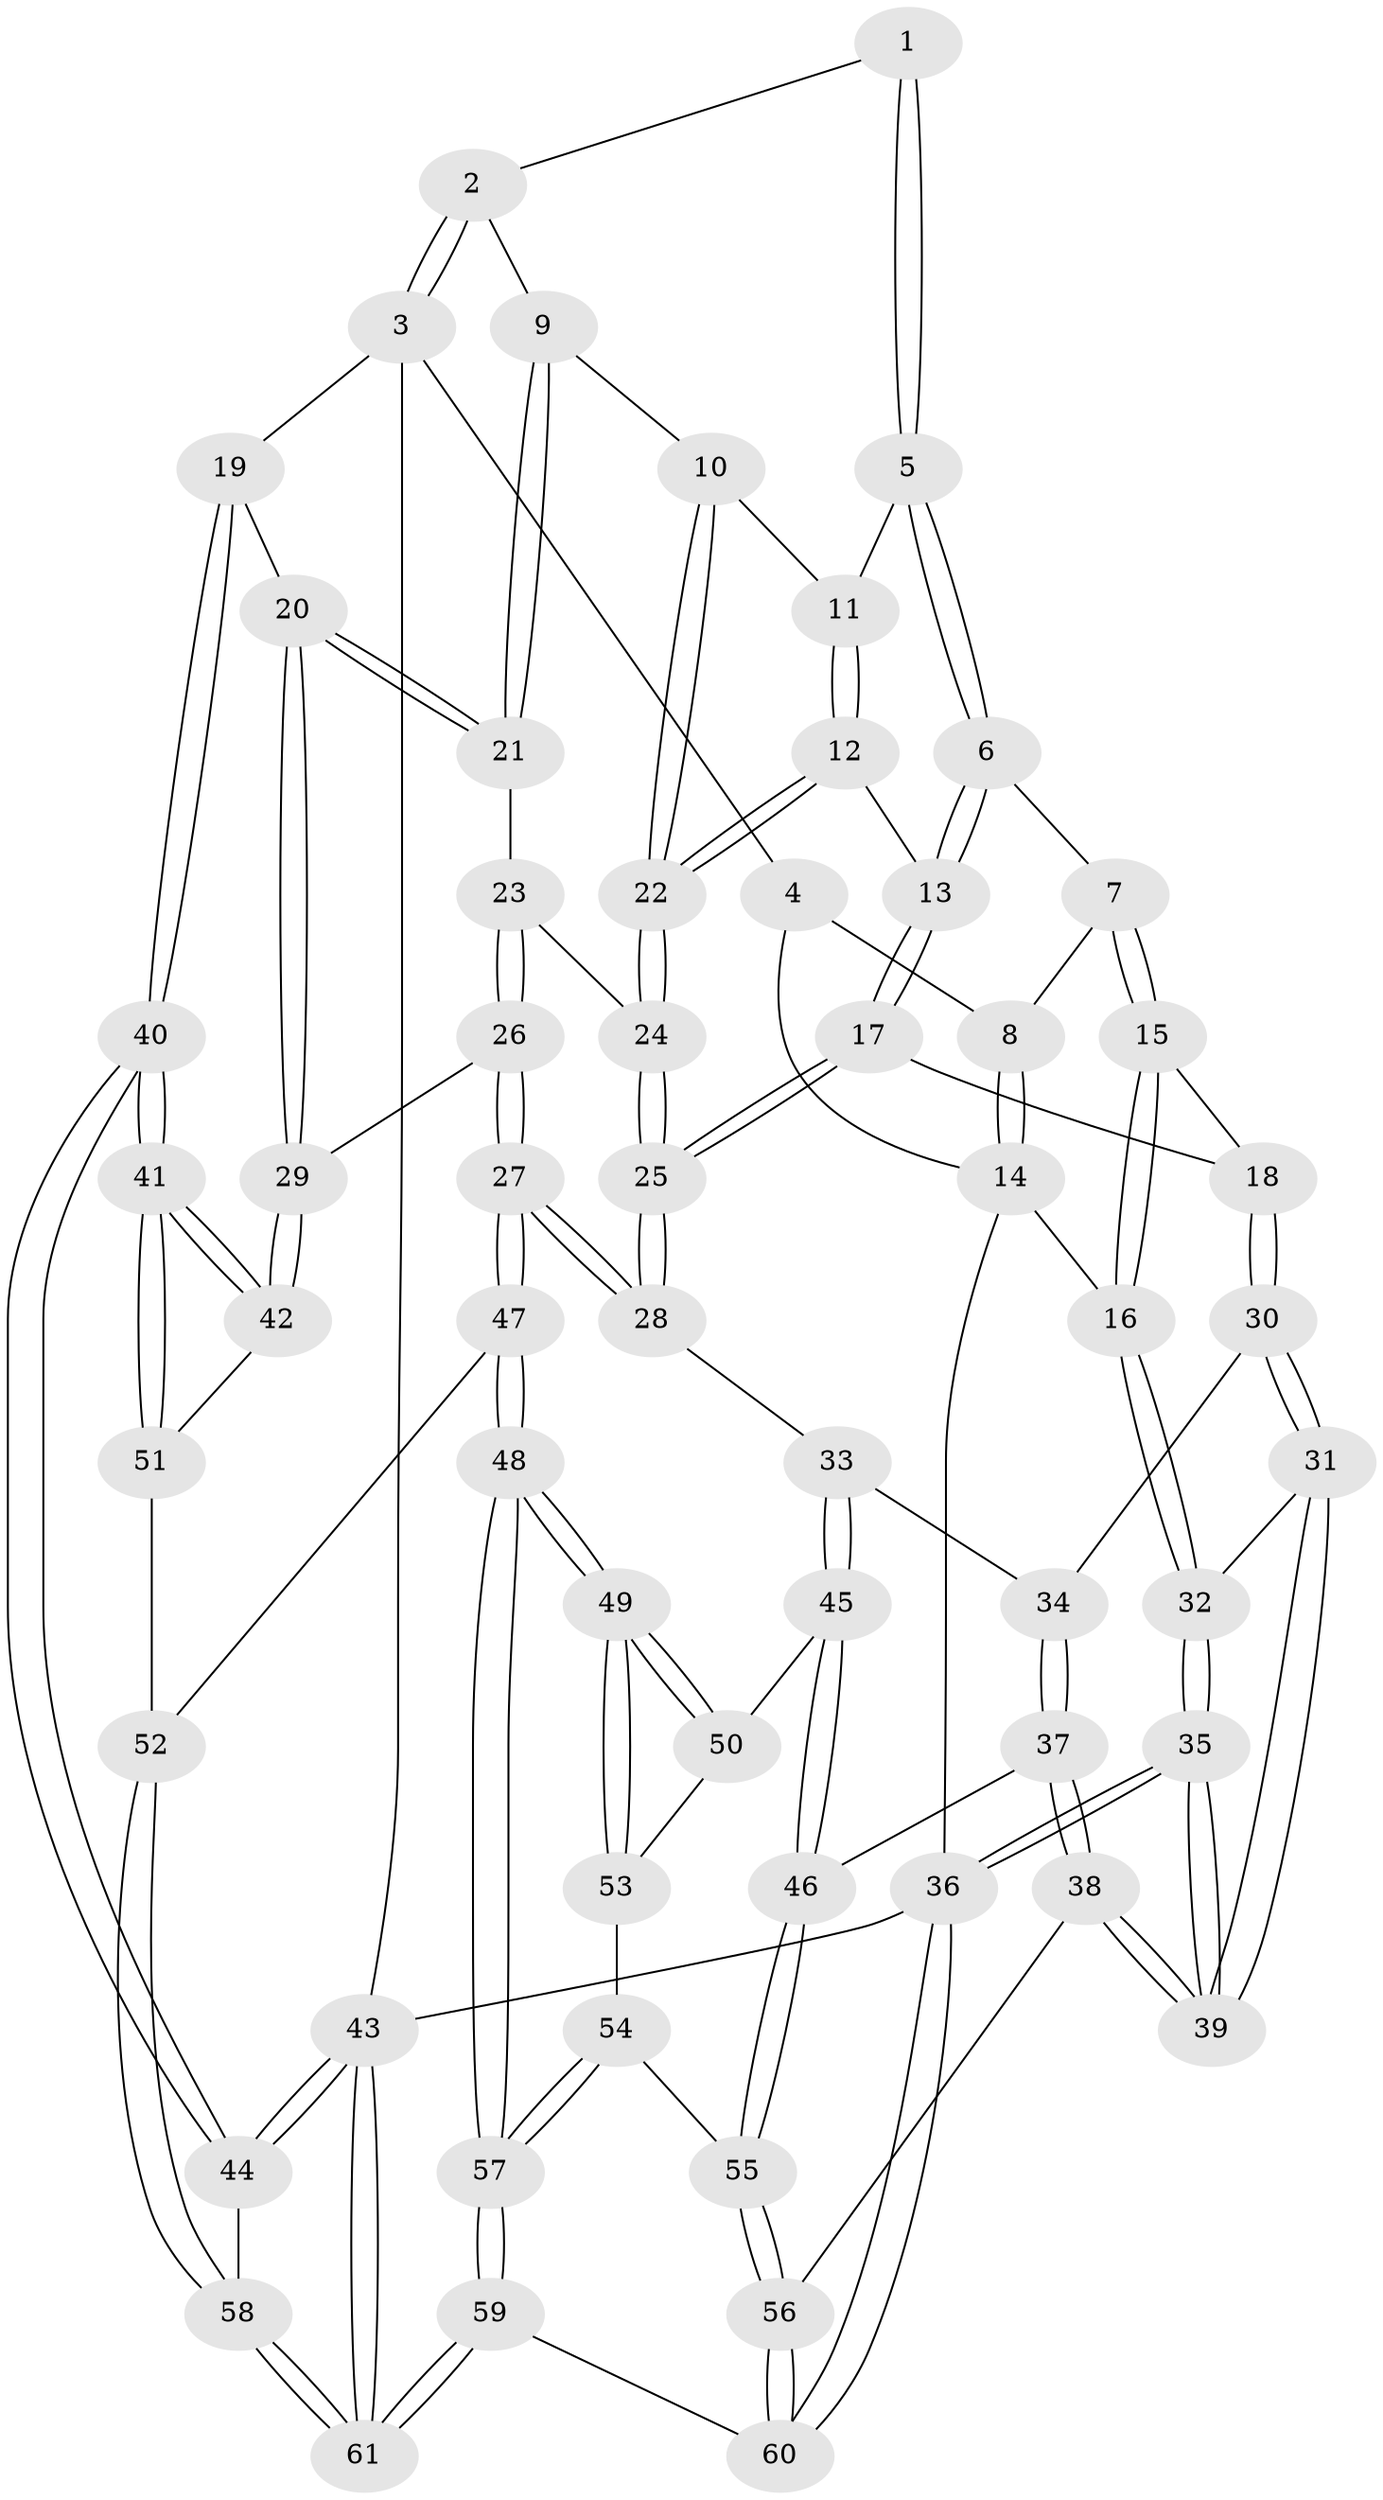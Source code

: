 // coarse degree distribution, {4: 0.2916666666666667, 3: 0.3333333333333333, 5: 0.20833333333333334, 6: 0.08333333333333333, 8: 0.041666666666666664, 7: 0.041666666666666664}
// Generated by graph-tools (version 1.1) at 2025/04/03/04/25 22:04:41]
// undirected, 61 vertices, 149 edges
graph export_dot {
graph [start="1"]
  node [color=gray90,style=filled];
  1 [pos="+0.8039887605530665+0"];
  2 [pos="+0.9402674568620506+0"];
  3 [pos="+1+0"];
  4 [pos="+0.2521106571347499+0"];
  5 [pos="+0.6026616792467003+0.15299450041159737"];
  6 [pos="+0.5587478473827063+0.17128830231367695"];
  7 [pos="+0.34234115318458713+0.19697717106575802"];
  8 [pos="+0.25996659126450516+0.10861537051735513"];
  9 [pos="+0.7997759922803361+0.3482158981948208"];
  10 [pos="+0.7921339281884557+0.35287045420308094"];
  11 [pos="+0.6131515767534879+0.17377792775999829"];
  12 [pos="+0.6595405714062614+0.39828372631959746"];
  13 [pos="+0.553649832990005+0.39424729326360414"];
  14 [pos="+0+0.3341812519470316"];
  15 [pos="+0.3463453951164951+0.3433383992254668"];
  16 [pos="+0+0.3375508274514472"];
  17 [pos="+0.43148263875970294+0.45339796687744477"];
  18 [pos="+0.3576446549951873+0.4336466117909356"];
  19 [pos="+1+0.3818130460286596"];
  20 [pos="+1+0.4261930549102312"];
  21 [pos="+1+0.41890866985411496"];
  22 [pos="+0.7240934896432343+0.4332389938974726"];
  23 [pos="+0.7645372313741852+0.49633163144258013"];
  24 [pos="+0.7258072400165405+0.4522635304693343"];
  25 [pos="+0.5707006518443825+0.6088473123332334"];
  26 [pos="+0.8433899539170853+0.6285675249170953"];
  27 [pos="+0.6812233473907994+0.7494832752333638"];
  28 [pos="+0.5713709959073202+0.6157275698250753"];
  29 [pos="+0.8567240994950488+0.6299497628576431"];
  30 [pos="+0.2534474107004304+0.5384428071780901"];
  31 [pos="+0.19064590051122066+0.5535981394799402"];
  32 [pos="+0+0.361975471688512"];
  33 [pos="+0.4615845459129208+0.6872537046660582"];
  34 [pos="+0.30774238170866924+0.613851887952562"];
  35 [pos="+0+1"];
  36 [pos="+0+1"];
  37 [pos="+0.3408659160399393+0.7963382865242747"];
  38 [pos="+0.18339621939542144+0.8822176560579802"];
  39 [pos="+0.07176491477447407+0.9004750830801506"];
  40 [pos="+1+0.8282839736988217"];
  41 [pos="+1+0.7705754492909791"];
  42 [pos="+0.8672785948484506+0.6420372526733292"];
  43 [pos="+1+1"];
  44 [pos="+1+0.9248577821812171"];
  45 [pos="+0.45548359334865185+0.7141566287161111"];
  46 [pos="+0.39010324171459393+0.8056263927748004"];
  47 [pos="+0.6766153532372134+0.7983027378991115"];
  48 [pos="+0.6694979381803408+0.8129962029699742"];
  49 [pos="+0.605998712474832+0.8114082436779223"];
  50 [pos="+0.4609392710230579+0.7199490741455127"];
  51 [pos="+0.8878162658206529+0.8180903959277952"];
  52 [pos="+0.8717778207397451+0.8385581596399909"];
  53 [pos="+0.5224787216188862+0.8181140195261265"];
  54 [pos="+0.4589257687955273+0.8406352579410665"];
  55 [pos="+0.41823631746432044+0.8366996820934741"];
  56 [pos="+0.40088433774006155+0.9722516607603424"];
  57 [pos="+0.6566197275878013+1"];
  58 [pos="+0.8928255699702008+0.9074951374188482"];
  59 [pos="+0.6590491067119699+1"];
  60 [pos="+0.5445048264467177+1"];
  61 [pos="+0.684792861670228+1"];
  1 -- 2;
  1 -- 5;
  1 -- 5;
  2 -- 3;
  2 -- 3;
  2 -- 9;
  3 -- 4;
  3 -- 19;
  3 -- 43;
  4 -- 8;
  4 -- 14;
  5 -- 6;
  5 -- 6;
  5 -- 11;
  6 -- 7;
  6 -- 13;
  6 -- 13;
  7 -- 8;
  7 -- 15;
  7 -- 15;
  8 -- 14;
  8 -- 14;
  9 -- 10;
  9 -- 21;
  9 -- 21;
  10 -- 11;
  10 -- 22;
  10 -- 22;
  11 -- 12;
  11 -- 12;
  12 -- 13;
  12 -- 22;
  12 -- 22;
  13 -- 17;
  13 -- 17;
  14 -- 16;
  14 -- 36;
  15 -- 16;
  15 -- 16;
  15 -- 18;
  16 -- 32;
  16 -- 32;
  17 -- 18;
  17 -- 25;
  17 -- 25;
  18 -- 30;
  18 -- 30;
  19 -- 20;
  19 -- 40;
  19 -- 40;
  20 -- 21;
  20 -- 21;
  20 -- 29;
  20 -- 29;
  21 -- 23;
  22 -- 24;
  22 -- 24;
  23 -- 24;
  23 -- 26;
  23 -- 26;
  24 -- 25;
  24 -- 25;
  25 -- 28;
  25 -- 28;
  26 -- 27;
  26 -- 27;
  26 -- 29;
  27 -- 28;
  27 -- 28;
  27 -- 47;
  27 -- 47;
  28 -- 33;
  29 -- 42;
  29 -- 42;
  30 -- 31;
  30 -- 31;
  30 -- 34;
  31 -- 32;
  31 -- 39;
  31 -- 39;
  32 -- 35;
  32 -- 35;
  33 -- 34;
  33 -- 45;
  33 -- 45;
  34 -- 37;
  34 -- 37;
  35 -- 36;
  35 -- 36;
  35 -- 39;
  35 -- 39;
  36 -- 60;
  36 -- 60;
  36 -- 43;
  37 -- 38;
  37 -- 38;
  37 -- 46;
  38 -- 39;
  38 -- 39;
  38 -- 56;
  40 -- 41;
  40 -- 41;
  40 -- 44;
  40 -- 44;
  41 -- 42;
  41 -- 42;
  41 -- 51;
  41 -- 51;
  42 -- 51;
  43 -- 44;
  43 -- 44;
  43 -- 61;
  43 -- 61;
  44 -- 58;
  45 -- 46;
  45 -- 46;
  45 -- 50;
  46 -- 55;
  46 -- 55;
  47 -- 48;
  47 -- 48;
  47 -- 52;
  48 -- 49;
  48 -- 49;
  48 -- 57;
  48 -- 57;
  49 -- 50;
  49 -- 50;
  49 -- 53;
  49 -- 53;
  50 -- 53;
  51 -- 52;
  52 -- 58;
  52 -- 58;
  53 -- 54;
  54 -- 55;
  54 -- 57;
  54 -- 57;
  55 -- 56;
  55 -- 56;
  56 -- 60;
  56 -- 60;
  57 -- 59;
  57 -- 59;
  58 -- 61;
  58 -- 61;
  59 -- 60;
  59 -- 61;
  59 -- 61;
}

